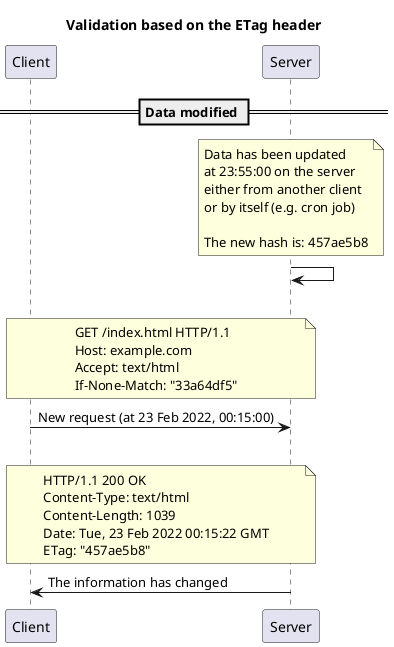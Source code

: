 @startuml

title "Validation based on the ETag header"

participant Client
participant Server

== Data modified ==

note over Server
Data has been updated 
at 23:55:00 on the server 
either from another client 
or by itself (e.g. cron job)

The new hash is: 457ae5b8
end note

Server -> Server

|||

note over Client, Server
GET /index.html HTTP/1.1
Host: example.com
Accept: text/html
If-None-Match: "33a64df5"
end note
Client -> Server: New request (at 23 Feb 2022, 00:15:00)

|||

note over Client, Server
HTTP/1.1 200 OK
Content-Type: text/html
Content-Length: 1039
Date: Tue, 23 Feb 2022 00:15:22 GMT
ETag: "457ae5b8"
end note
Server -> Client: The information has changed

@enduml
